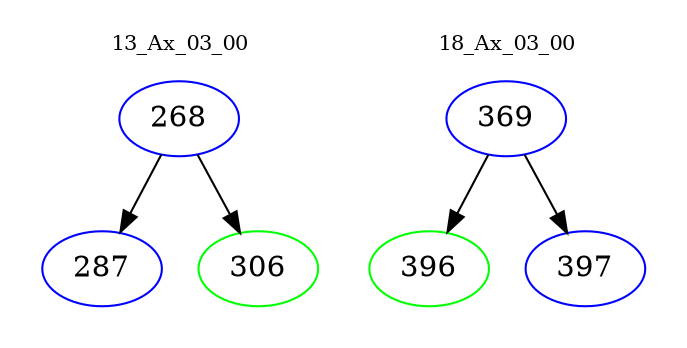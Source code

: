 digraph{
subgraph cluster_0 {
color = white
label = "13_Ax_03_00";
fontsize=10;
T0_268 [label="268", color="blue"]
T0_268 -> T0_287 [color="black"]
T0_287 [label="287", color="blue"]
T0_268 -> T0_306 [color="black"]
T0_306 [label="306", color="green"]
}
subgraph cluster_1 {
color = white
label = "18_Ax_03_00";
fontsize=10;
T1_369 [label="369", color="blue"]
T1_369 -> T1_396 [color="black"]
T1_396 [label="396", color="green"]
T1_369 -> T1_397 [color="black"]
T1_397 [label="397", color="blue"]
}
}
